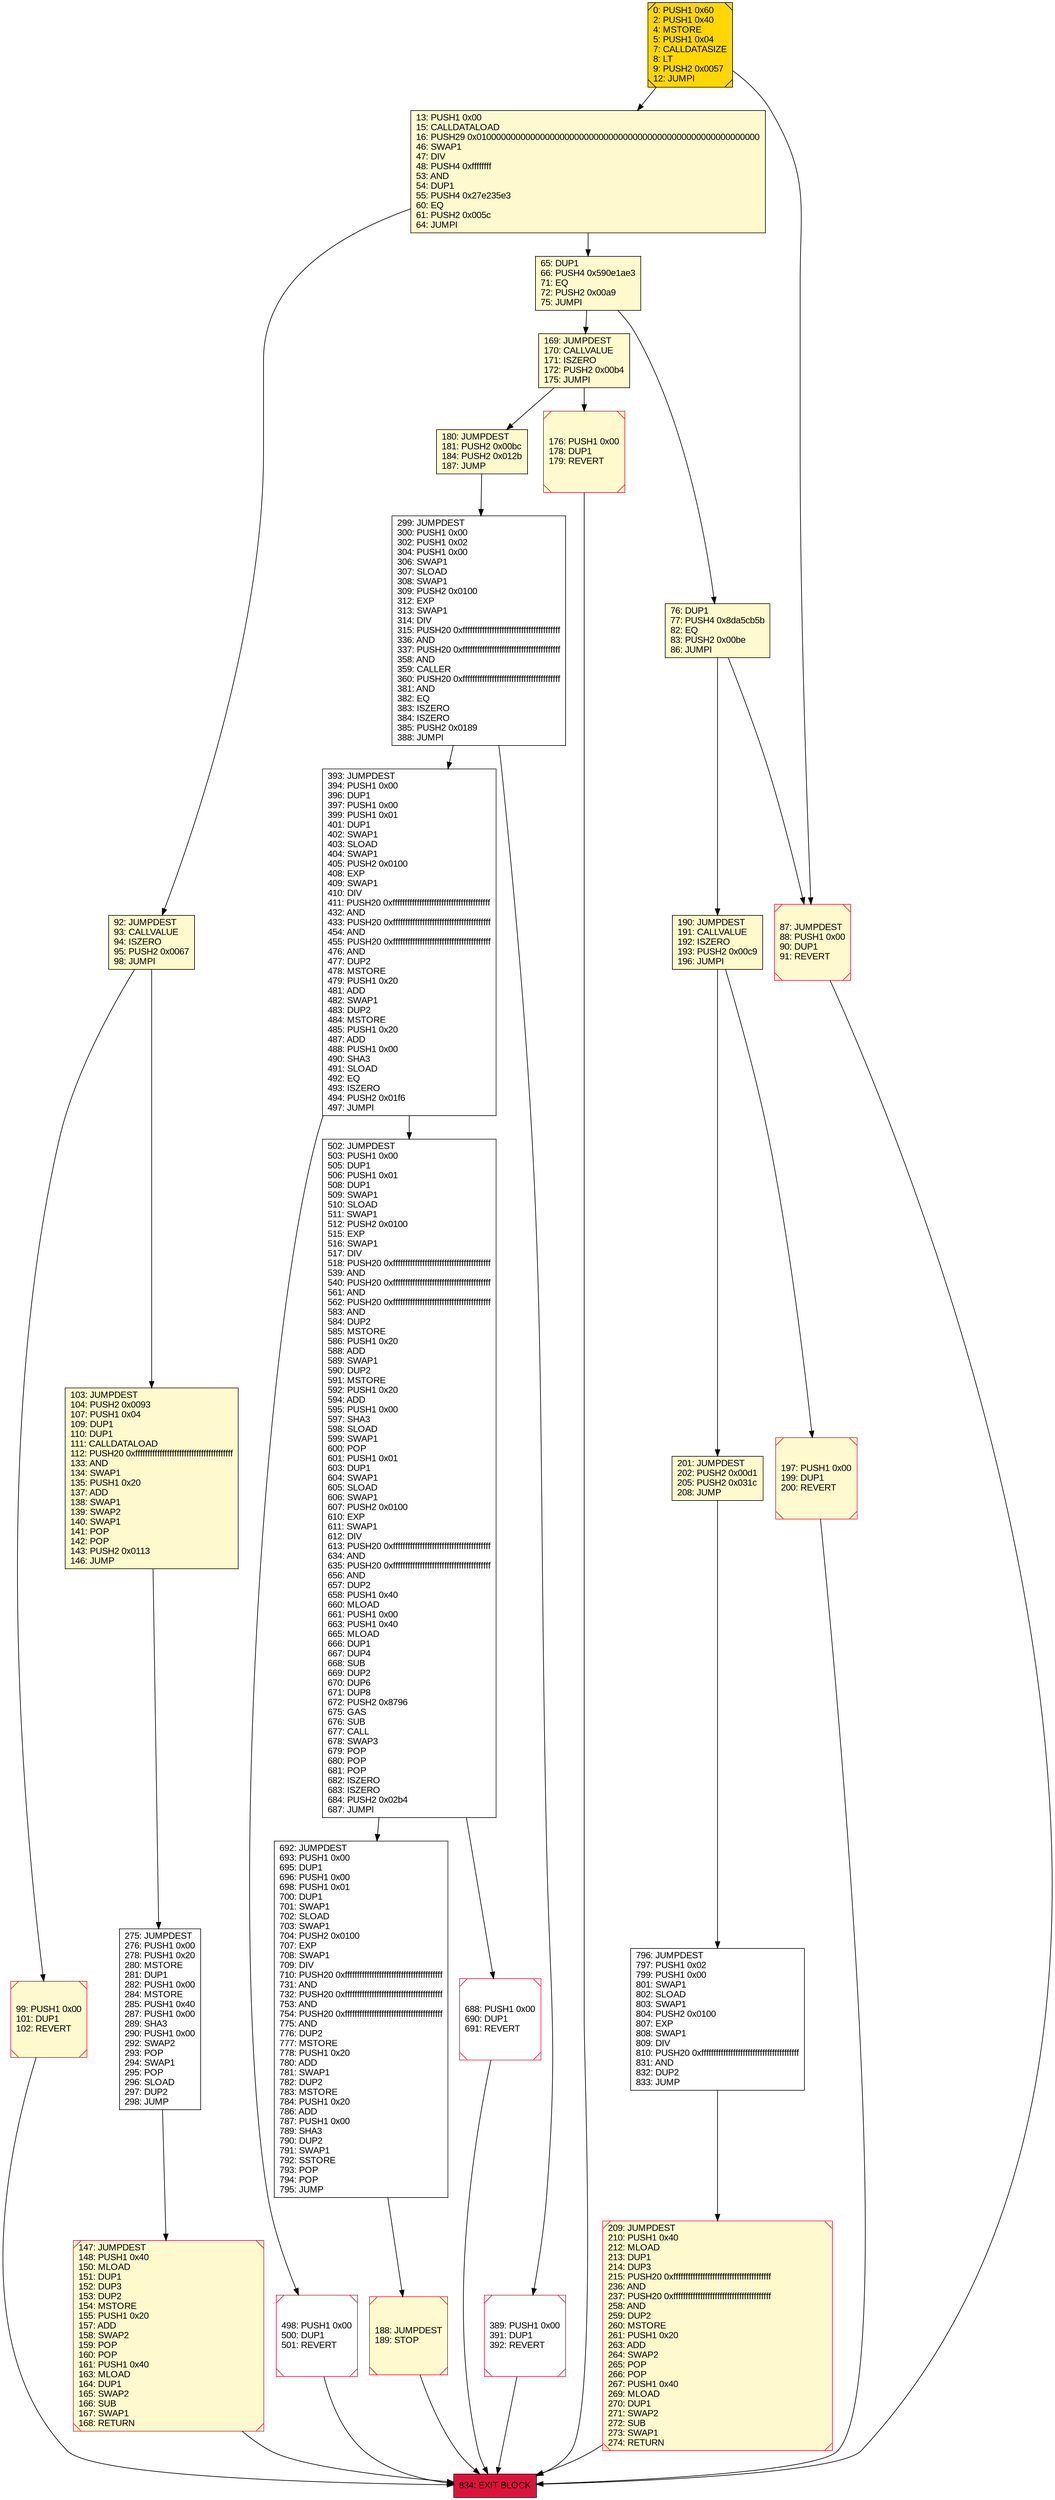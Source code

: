 digraph G {
bgcolor=transparent rankdir=UD;
node [shape=box style=filled color=black fillcolor=white fontname=arial fontcolor=black];
834 [label="834: EXIT BLOCK\l" fillcolor=crimson ];
99 [label="99: PUSH1 0x00\l101: DUP1\l102: REVERT\l" fillcolor=lemonchiffon shape=Msquare color=crimson ];
209 [label="209: JUMPDEST\l210: PUSH1 0x40\l212: MLOAD\l213: DUP1\l214: DUP3\l215: PUSH20 0xffffffffffffffffffffffffffffffffffffffff\l236: AND\l237: PUSH20 0xffffffffffffffffffffffffffffffffffffffff\l258: AND\l259: DUP2\l260: MSTORE\l261: PUSH1 0x20\l263: ADD\l264: SWAP2\l265: POP\l266: POP\l267: PUSH1 0x40\l269: MLOAD\l270: DUP1\l271: SWAP2\l272: SUB\l273: SWAP1\l274: RETURN\l" fillcolor=lemonchiffon shape=Msquare color=crimson ];
275 [label="275: JUMPDEST\l276: PUSH1 0x00\l278: PUSH1 0x20\l280: MSTORE\l281: DUP1\l282: PUSH1 0x00\l284: MSTORE\l285: PUSH1 0x40\l287: PUSH1 0x00\l289: SHA3\l290: PUSH1 0x00\l292: SWAP2\l293: POP\l294: SWAP1\l295: POP\l296: SLOAD\l297: DUP2\l298: JUMP\l" ];
502 [label="502: JUMPDEST\l503: PUSH1 0x00\l505: DUP1\l506: PUSH1 0x01\l508: DUP1\l509: SWAP1\l510: SLOAD\l511: SWAP1\l512: PUSH2 0x0100\l515: EXP\l516: SWAP1\l517: DIV\l518: PUSH20 0xffffffffffffffffffffffffffffffffffffffff\l539: AND\l540: PUSH20 0xffffffffffffffffffffffffffffffffffffffff\l561: AND\l562: PUSH20 0xffffffffffffffffffffffffffffffffffffffff\l583: AND\l584: DUP2\l585: MSTORE\l586: PUSH1 0x20\l588: ADD\l589: SWAP1\l590: DUP2\l591: MSTORE\l592: PUSH1 0x20\l594: ADD\l595: PUSH1 0x00\l597: SHA3\l598: SLOAD\l599: SWAP1\l600: POP\l601: PUSH1 0x01\l603: DUP1\l604: SWAP1\l605: SLOAD\l606: SWAP1\l607: PUSH2 0x0100\l610: EXP\l611: SWAP1\l612: DIV\l613: PUSH20 0xffffffffffffffffffffffffffffffffffffffff\l634: AND\l635: PUSH20 0xffffffffffffffffffffffffffffffffffffffff\l656: AND\l657: DUP2\l658: PUSH1 0x40\l660: MLOAD\l661: PUSH1 0x00\l663: PUSH1 0x40\l665: MLOAD\l666: DUP1\l667: DUP4\l668: SUB\l669: DUP2\l670: DUP6\l671: DUP8\l672: PUSH2 0x8796\l675: GAS\l676: SUB\l677: CALL\l678: SWAP3\l679: POP\l680: POP\l681: POP\l682: ISZERO\l683: ISZERO\l684: PUSH2 0x02b4\l687: JUMPI\l" ];
13 [label="13: PUSH1 0x00\l15: CALLDATALOAD\l16: PUSH29 0x0100000000000000000000000000000000000000000000000000000000\l46: SWAP1\l47: DIV\l48: PUSH4 0xffffffff\l53: AND\l54: DUP1\l55: PUSH4 0x27e235e3\l60: EQ\l61: PUSH2 0x005c\l64: JUMPI\l" fillcolor=lemonchiffon ];
176 [label="176: PUSH1 0x00\l178: DUP1\l179: REVERT\l" fillcolor=lemonchiffon shape=Msquare color=crimson ];
688 [label="688: PUSH1 0x00\l690: DUP1\l691: REVERT\l" shape=Msquare color=crimson ];
87 [label="87: JUMPDEST\l88: PUSH1 0x00\l90: DUP1\l91: REVERT\l" fillcolor=lemonchiffon shape=Msquare color=crimson ];
498 [label="498: PUSH1 0x00\l500: DUP1\l501: REVERT\l" shape=Msquare color=crimson ];
169 [label="169: JUMPDEST\l170: CALLVALUE\l171: ISZERO\l172: PUSH2 0x00b4\l175: JUMPI\l" fillcolor=lemonchiffon ];
147 [label="147: JUMPDEST\l148: PUSH1 0x40\l150: MLOAD\l151: DUP1\l152: DUP3\l153: DUP2\l154: MSTORE\l155: PUSH1 0x20\l157: ADD\l158: SWAP2\l159: POP\l160: POP\l161: PUSH1 0x40\l163: MLOAD\l164: DUP1\l165: SWAP2\l166: SUB\l167: SWAP1\l168: RETURN\l" fillcolor=lemonchiffon shape=Msquare color=crimson ];
393 [label="393: JUMPDEST\l394: PUSH1 0x00\l396: DUP1\l397: PUSH1 0x00\l399: PUSH1 0x01\l401: DUP1\l402: SWAP1\l403: SLOAD\l404: SWAP1\l405: PUSH2 0x0100\l408: EXP\l409: SWAP1\l410: DIV\l411: PUSH20 0xffffffffffffffffffffffffffffffffffffffff\l432: AND\l433: PUSH20 0xffffffffffffffffffffffffffffffffffffffff\l454: AND\l455: PUSH20 0xffffffffffffffffffffffffffffffffffffffff\l476: AND\l477: DUP2\l478: MSTORE\l479: PUSH1 0x20\l481: ADD\l482: SWAP1\l483: DUP2\l484: MSTORE\l485: PUSH1 0x20\l487: ADD\l488: PUSH1 0x00\l490: SHA3\l491: SLOAD\l492: EQ\l493: ISZERO\l494: PUSH2 0x01f6\l497: JUMPI\l" ];
103 [label="103: JUMPDEST\l104: PUSH2 0x0093\l107: PUSH1 0x04\l109: DUP1\l110: DUP1\l111: CALLDATALOAD\l112: PUSH20 0xffffffffffffffffffffffffffffffffffffffff\l133: AND\l134: SWAP1\l135: PUSH1 0x20\l137: ADD\l138: SWAP1\l139: SWAP2\l140: SWAP1\l141: POP\l142: POP\l143: PUSH2 0x0113\l146: JUMP\l" fillcolor=lemonchiffon ];
299 [label="299: JUMPDEST\l300: PUSH1 0x00\l302: PUSH1 0x02\l304: PUSH1 0x00\l306: SWAP1\l307: SLOAD\l308: SWAP1\l309: PUSH2 0x0100\l312: EXP\l313: SWAP1\l314: DIV\l315: PUSH20 0xffffffffffffffffffffffffffffffffffffffff\l336: AND\l337: PUSH20 0xffffffffffffffffffffffffffffffffffffffff\l358: AND\l359: CALLER\l360: PUSH20 0xffffffffffffffffffffffffffffffffffffffff\l381: AND\l382: EQ\l383: ISZERO\l384: ISZERO\l385: PUSH2 0x0189\l388: JUMPI\l" ];
197 [label="197: PUSH1 0x00\l199: DUP1\l200: REVERT\l" fillcolor=lemonchiffon shape=Msquare color=crimson ];
389 [label="389: PUSH1 0x00\l391: DUP1\l392: REVERT\l" shape=Msquare color=crimson ];
201 [label="201: JUMPDEST\l202: PUSH2 0x00d1\l205: PUSH2 0x031c\l208: JUMP\l" fillcolor=lemonchiffon ];
188 [label="188: JUMPDEST\l189: STOP\l" fillcolor=lemonchiffon shape=Msquare color=crimson ];
190 [label="190: JUMPDEST\l191: CALLVALUE\l192: ISZERO\l193: PUSH2 0x00c9\l196: JUMPI\l" fillcolor=lemonchiffon ];
692 [label="692: JUMPDEST\l693: PUSH1 0x00\l695: DUP1\l696: PUSH1 0x00\l698: PUSH1 0x01\l700: DUP1\l701: SWAP1\l702: SLOAD\l703: SWAP1\l704: PUSH2 0x0100\l707: EXP\l708: SWAP1\l709: DIV\l710: PUSH20 0xffffffffffffffffffffffffffffffffffffffff\l731: AND\l732: PUSH20 0xffffffffffffffffffffffffffffffffffffffff\l753: AND\l754: PUSH20 0xffffffffffffffffffffffffffffffffffffffff\l775: AND\l776: DUP2\l777: MSTORE\l778: PUSH1 0x20\l780: ADD\l781: SWAP1\l782: DUP2\l783: MSTORE\l784: PUSH1 0x20\l786: ADD\l787: PUSH1 0x00\l789: SHA3\l790: DUP2\l791: SWAP1\l792: SSTORE\l793: POP\l794: POP\l795: JUMP\l" ];
92 [label="92: JUMPDEST\l93: CALLVALUE\l94: ISZERO\l95: PUSH2 0x0067\l98: JUMPI\l" fillcolor=lemonchiffon ];
0 [label="0: PUSH1 0x60\l2: PUSH1 0x40\l4: MSTORE\l5: PUSH1 0x04\l7: CALLDATASIZE\l8: LT\l9: PUSH2 0x0057\l12: JUMPI\l" fillcolor=lemonchiffon shape=Msquare fillcolor=gold ];
76 [label="76: DUP1\l77: PUSH4 0x8da5cb5b\l82: EQ\l83: PUSH2 0x00be\l86: JUMPI\l" fillcolor=lemonchiffon ];
180 [label="180: JUMPDEST\l181: PUSH2 0x00bc\l184: PUSH2 0x012b\l187: JUMP\l" fillcolor=lemonchiffon ];
65 [label="65: DUP1\l66: PUSH4 0x590e1ae3\l71: EQ\l72: PUSH2 0x00a9\l75: JUMPI\l" fillcolor=lemonchiffon ];
796 [label="796: JUMPDEST\l797: PUSH1 0x02\l799: PUSH1 0x00\l801: SWAP1\l802: SLOAD\l803: SWAP1\l804: PUSH2 0x0100\l807: EXP\l808: SWAP1\l809: DIV\l810: PUSH20 0xffffffffffffffffffffffffffffffffffffffff\l831: AND\l832: DUP2\l833: JUMP\l" ];
99 -> 834;
209 -> 834;
299 -> 389;
65 -> 76;
692 -> 188;
299 -> 393;
169 -> 176;
190 -> 201;
190 -> 197;
87 -> 834;
180 -> 299;
201 -> 796;
498 -> 834;
176 -> 834;
688 -> 834;
92 -> 103;
502 -> 688;
76 -> 190;
0 -> 87;
147 -> 834;
76 -> 87;
197 -> 834;
389 -> 834;
502 -> 692;
275 -> 147;
188 -> 834;
103 -> 275;
393 -> 502;
169 -> 180;
65 -> 169;
92 -> 99;
393 -> 498;
796 -> 209;
13 -> 65;
0 -> 13;
13 -> 92;
}